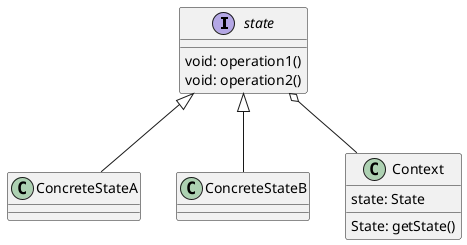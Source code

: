 @startuml

state <|-- ConcreteStateA
state <|-- ConcreteStateB
state o-- Context

interface state {
    void{method}: operation1()
    void{method}: operation2()
}

class ConcreteStateA {

}

class ConcreteStateB {

}

class Context {
    state{field}: State
    State{method}: getState()
}

@enduml